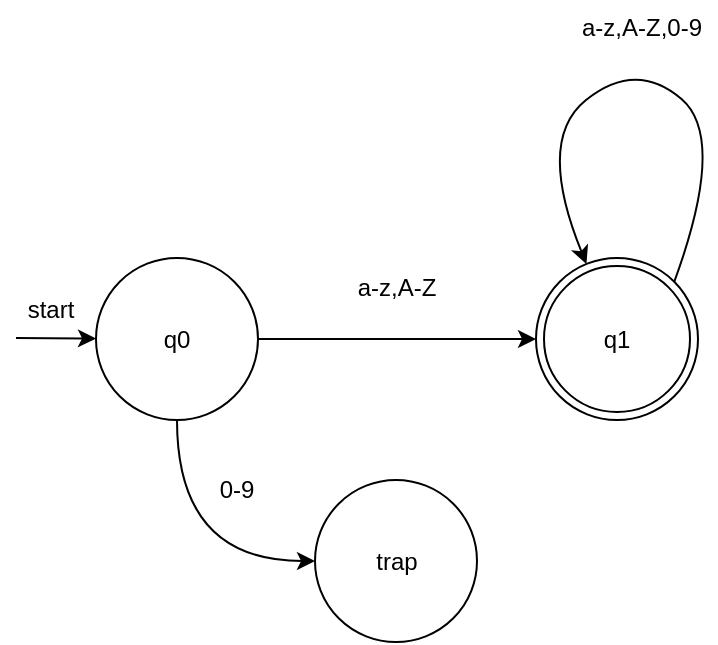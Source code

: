 <mxfile version="24.8.6">
  <diagram name="Page-1" id="2fNfKSb1KPGcxiVhra7v">
    <mxGraphModel dx="478" dy="726" grid="1" gridSize="10" guides="1" tooltips="1" connect="1" arrows="1" fold="1" page="1" pageScale="1" pageWidth="850" pageHeight="1100" math="0" shadow="0">
      <root>
        <mxCell id="0" />
        <mxCell id="1" parent="0" />
        <mxCell id="tdsLVwdnxEBtSQGXes7N-1" value="" style="endArrow=classic;html=1;rounded=0;" parent="1" target="tdsLVwdnxEBtSQGXes7N-2" edge="1">
          <mxGeometry width="50" height="50" relative="1" as="geometry">
            <mxPoint x="20" y="349" as="sourcePoint" />
            <mxPoint x="100" y="349" as="targetPoint" />
          </mxGeometry>
        </mxCell>
        <mxCell id="tdsLVwdnxEBtSQGXes7N-23" value="" style="edgeStyle=orthogonalEdgeStyle;rounded=0;orthogonalLoop=1;jettySize=auto;html=1;entryX=0;entryY=0.5;entryDx=0;entryDy=0;" parent="1" source="tdsLVwdnxEBtSQGXes7N-2" edge="1" target="tdsLVwdnxEBtSQGXes7N-25">
          <mxGeometry relative="1" as="geometry">
            <mxPoint x="290" y="349" as="targetPoint" />
          </mxGeometry>
        </mxCell>
        <mxCell id="f8j34iCt5yAg45JyZdFL-2" style="edgeStyle=orthogonalEdgeStyle;rounded=0;orthogonalLoop=1;jettySize=auto;html=1;exitX=0.5;exitY=1;exitDx=0;exitDy=0;entryX=0;entryY=0.5;entryDx=0;entryDy=0;curved=1;" parent="1" source="tdsLVwdnxEBtSQGXes7N-2" target="f8j34iCt5yAg45JyZdFL-1" edge="1">
          <mxGeometry relative="1" as="geometry" />
        </mxCell>
        <mxCell id="tdsLVwdnxEBtSQGXes7N-2" value="q0" style="ellipse;whiteSpace=wrap;html=1;aspect=fixed;" parent="1" vertex="1">
          <mxGeometry x="60" y="309" width="81" height="81" as="geometry" />
        </mxCell>
        <mxCell id="tdsLVwdnxEBtSQGXes7N-3" value="start" style="text;html=1;align=center;verticalAlign=middle;resizable=0;points=[];autosize=1;strokeColor=none;fillColor=none;" parent="1" vertex="1">
          <mxGeometry x="12" y="320" width="50" height="30" as="geometry" />
        </mxCell>
        <mxCell id="tdsLVwdnxEBtSQGXes7N-24" value="a-z,A-Z" style="text;html=1;align=center;verticalAlign=middle;resizable=0;points=[];autosize=1;strokeColor=none;fillColor=none;" parent="1" vertex="1">
          <mxGeometry x="180" y="309" width="60" height="30" as="geometry" />
        </mxCell>
        <mxCell id="tdsLVwdnxEBtSQGXes7N-25" value="q1" style="ellipse;shape=doubleEllipse;whiteSpace=wrap;html=1;aspect=fixed;" parent="1" vertex="1">
          <mxGeometry x="280" y="309" width="81" height="81" as="geometry" />
        </mxCell>
        <mxCell id="tdsLVwdnxEBtSQGXes7N-26" value="" style="endArrow=classic;html=1;rounded=0;exitX=1;exitY=0;exitDx=0;exitDy=0;flowAnimation=0;curved=1;" parent="1" source="tdsLVwdnxEBtSQGXes7N-25" target="tdsLVwdnxEBtSQGXes7N-25" edge="1">
          <mxGeometry width="50" height="50" relative="1" as="geometry">
            <mxPoint x="365.5" y="309" as="sourcePoint" />
            <mxPoint x="270" y="310" as="targetPoint" />
            <Array as="points">
              <mxPoint x="375.5" y="249" />
              <mxPoint x="330" y="210" />
              <mxPoint x="280" y="250" />
            </Array>
          </mxGeometry>
        </mxCell>
        <mxCell id="tdsLVwdnxEBtSQGXes7N-27" value="&lt;span style=&quot;text-align: center; text-wrap-mode: nowrap;&quot;&gt;a-z,A-Z,0-9&lt;/span&gt;" style="text;whiteSpace=wrap;html=1;" parent="1" vertex="1">
          <mxGeometry x="301" y="180" width="69" height="40" as="geometry" />
        </mxCell>
        <mxCell id="f8j34iCt5yAg45JyZdFL-1" value="trap" style="ellipse;whiteSpace=wrap;html=1;aspect=fixed;" parent="1" vertex="1">
          <mxGeometry x="169.5" y="420" width="81" height="81" as="geometry" />
        </mxCell>
        <mxCell id="f8j34iCt5yAg45JyZdFL-3" value="0-9" style="text;html=1;align=center;verticalAlign=middle;resizable=0;points=[];autosize=1;strokeColor=none;fillColor=none;" parent="1" vertex="1">
          <mxGeometry x="110" y="410" width="40" height="30" as="geometry" />
        </mxCell>
      </root>
    </mxGraphModel>
  </diagram>
</mxfile>
